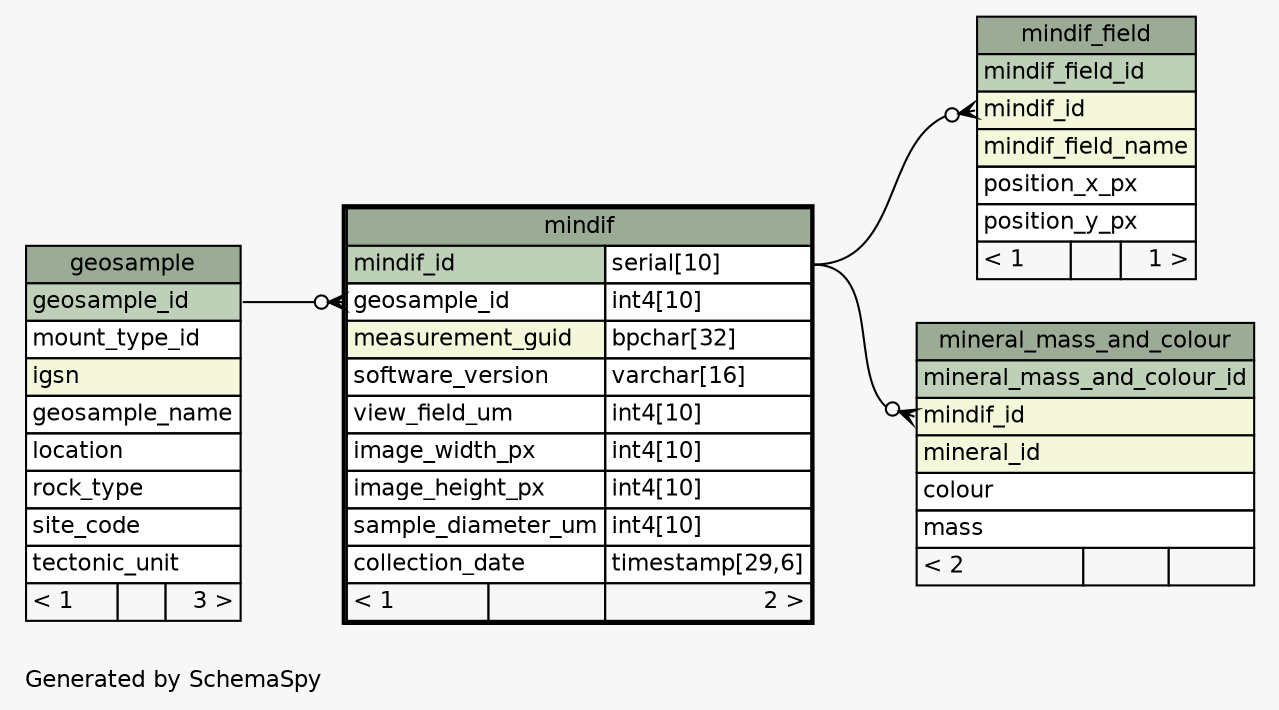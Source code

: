 // dot 2.38.0 on Linux 3.16.0-4-amd64
// SchemaSpy rev 590
digraph "oneDegreeRelationshipsDiagram" {
  graph [
    rankdir="RL"
    bgcolor="#f7f7f7"
    label="\nGenerated by SchemaSpy"
    labeljust="l"
    nodesep="0.18"
    ranksep="0.46"
    fontname="Helvetica"
    fontsize="11"
  ];
  node [
    fontname="Helvetica"
    fontsize="11"
    shape="plaintext"
  ];
  edge [
    arrowsize="0.8"
  ];
  "mindif":"geosample_id":w -> "geosample":"geosample_id":e [arrowhead=none dir=back arrowtail=crowodot];
  "mindif_field":"mindif_id":w -> "mindif":"mindif_id.type":e [arrowhead=none dir=back arrowtail=crowodot];
  "mineral_mass_and_colour":"mindif_id":w -> "mindif":"mindif_id.type":e [arrowhead=none dir=back arrowtail=crowodot];
  "geosample" [
    label=<
    <TABLE BORDER="0" CELLBORDER="1" CELLSPACING="0" BGCOLOR="#ffffff">
      <TR><TD COLSPAN="3" BGCOLOR="#9bab96" ALIGN="CENTER">geosample</TD></TR>
      <TR><TD PORT="geosample_id" COLSPAN="3" BGCOLOR="#bed1b8" ALIGN="LEFT">geosample_id</TD></TR>
      <TR><TD PORT="mount_type_id" COLSPAN="3" ALIGN="LEFT">mount_type_id</TD></TR>
      <TR><TD PORT="igsn" COLSPAN="3" BGCOLOR="#f4f7da" ALIGN="LEFT">igsn</TD></TR>
      <TR><TD PORT="geosample_name" COLSPAN="3" ALIGN="LEFT">geosample_name</TD></TR>
      <TR><TD PORT="location" COLSPAN="3" ALIGN="LEFT">location</TD></TR>
      <TR><TD PORT="rock_type" COLSPAN="3" ALIGN="LEFT">rock_type</TD></TR>
      <TR><TD PORT="site_code" COLSPAN="3" ALIGN="LEFT">site_code</TD></TR>
      <TR><TD PORT="tectonic_unit" COLSPAN="3" ALIGN="LEFT">tectonic_unit</TD></TR>
      <TR><TD ALIGN="LEFT" BGCOLOR="#f7f7f7">&lt; 1</TD><TD ALIGN="RIGHT" BGCOLOR="#f7f7f7">  </TD><TD ALIGN="RIGHT" BGCOLOR="#f7f7f7">3 &gt;</TD></TR>
    </TABLE>>
    URL="geosample.html"
    tooltip="geosample"
  ];
  "mindif" [
    label=<
    <TABLE BORDER="2" CELLBORDER="1" CELLSPACING="0" BGCOLOR="#ffffff">
      <TR><TD COLSPAN="3" BGCOLOR="#9bab96" ALIGN="CENTER">mindif</TD></TR>
      <TR><TD PORT="mindif_id" COLSPAN="2" BGCOLOR="#bed1b8" ALIGN="LEFT">mindif_id</TD><TD PORT="mindif_id.type" ALIGN="LEFT">serial[10]</TD></TR>
      <TR><TD PORT="geosample_id" COLSPAN="2" ALIGN="LEFT">geosample_id</TD><TD PORT="geosample_id.type" ALIGN="LEFT">int4[10]</TD></TR>
      <TR><TD PORT="measurement_guid" COLSPAN="2" BGCOLOR="#f4f7da" ALIGN="LEFT">measurement_guid</TD><TD PORT="measurement_guid.type" ALIGN="LEFT">bpchar[32]</TD></TR>
      <TR><TD PORT="software_version" COLSPAN="2" ALIGN="LEFT">software_version</TD><TD PORT="software_version.type" ALIGN="LEFT">varchar[16]</TD></TR>
      <TR><TD PORT="view_field_um" COLSPAN="2" ALIGN="LEFT">view_field_um</TD><TD PORT="view_field_um.type" ALIGN="LEFT">int4[10]</TD></TR>
      <TR><TD PORT="image_width_px" COLSPAN="2" ALIGN="LEFT">image_width_px</TD><TD PORT="image_width_px.type" ALIGN="LEFT">int4[10]</TD></TR>
      <TR><TD PORT="image_height_px" COLSPAN="2" ALIGN="LEFT">image_height_px</TD><TD PORT="image_height_px.type" ALIGN="LEFT">int4[10]</TD></TR>
      <TR><TD PORT="sample_diameter_um" COLSPAN="2" ALIGN="LEFT">sample_diameter_um</TD><TD PORT="sample_diameter_um.type" ALIGN="LEFT">int4[10]</TD></TR>
      <TR><TD PORT="collection_date" COLSPAN="2" ALIGN="LEFT">collection_date</TD><TD PORT="collection_date.type" ALIGN="LEFT">timestamp[29,6]</TD></TR>
      <TR><TD ALIGN="LEFT" BGCOLOR="#f7f7f7">&lt; 1</TD><TD ALIGN="RIGHT" BGCOLOR="#f7f7f7">  </TD><TD ALIGN="RIGHT" BGCOLOR="#f7f7f7">2 &gt;</TD></TR>
    </TABLE>>
    URL="mindif.html"
    tooltip="mindif"
  ];
  "mindif_field" [
    label=<
    <TABLE BORDER="0" CELLBORDER="1" CELLSPACING="0" BGCOLOR="#ffffff">
      <TR><TD COLSPAN="3" BGCOLOR="#9bab96" ALIGN="CENTER">mindif_field</TD></TR>
      <TR><TD PORT="mindif_field_id" COLSPAN="3" BGCOLOR="#bed1b8" ALIGN="LEFT">mindif_field_id</TD></TR>
      <TR><TD PORT="mindif_id" COLSPAN="3" BGCOLOR="#f4f7da" ALIGN="LEFT">mindif_id</TD></TR>
      <TR><TD PORT="mindif_field_name" COLSPAN="3" BGCOLOR="#f4f7da" ALIGN="LEFT">mindif_field_name</TD></TR>
      <TR><TD PORT="position_x_px" COLSPAN="3" ALIGN="LEFT">position_x_px</TD></TR>
      <TR><TD PORT="position_y_px" COLSPAN="3" ALIGN="LEFT">position_y_px</TD></TR>
      <TR><TD ALIGN="LEFT" BGCOLOR="#f7f7f7">&lt; 1</TD><TD ALIGN="RIGHT" BGCOLOR="#f7f7f7">  </TD><TD ALIGN="RIGHT" BGCOLOR="#f7f7f7">1 &gt;</TD></TR>
    </TABLE>>
    URL="mindif_field.html"
    tooltip="mindif_field"
  ];
  "mineral_mass_and_colour" [
    label=<
    <TABLE BORDER="0" CELLBORDER="1" CELLSPACING="0" BGCOLOR="#ffffff">
      <TR><TD COLSPAN="3" BGCOLOR="#9bab96" ALIGN="CENTER">mineral_mass_and_colour</TD></TR>
      <TR><TD PORT="mineral_mass_and_colour_id" COLSPAN="3" BGCOLOR="#bed1b8" ALIGN="LEFT">mineral_mass_and_colour_id</TD></TR>
      <TR><TD PORT="mindif_id" COLSPAN="3" BGCOLOR="#f4f7da" ALIGN="LEFT">mindif_id</TD></TR>
      <TR><TD PORT="mineral_id" COLSPAN="3" BGCOLOR="#f4f7da" ALIGN="LEFT">mineral_id</TD></TR>
      <TR><TD PORT="colour" COLSPAN="3" ALIGN="LEFT">colour</TD></TR>
      <TR><TD PORT="mass" COLSPAN="3" ALIGN="LEFT">mass</TD></TR>
      <TR><TD ALIGN="LEFT" BGCOLOR="#f7f7f7">&lt; 2</TD><TD ALIGN="RIGHT" BGCOLOR="#f7f7f7">  </TD><TD ALIGN="RIGHT" BGCOLOR="#f7f7f7">  </TD></TR>
    </TABLE>>
    URL="mineral_mass_and_colour.html"
    tooltip="mineral_mass_and_colour"
  ];
}
